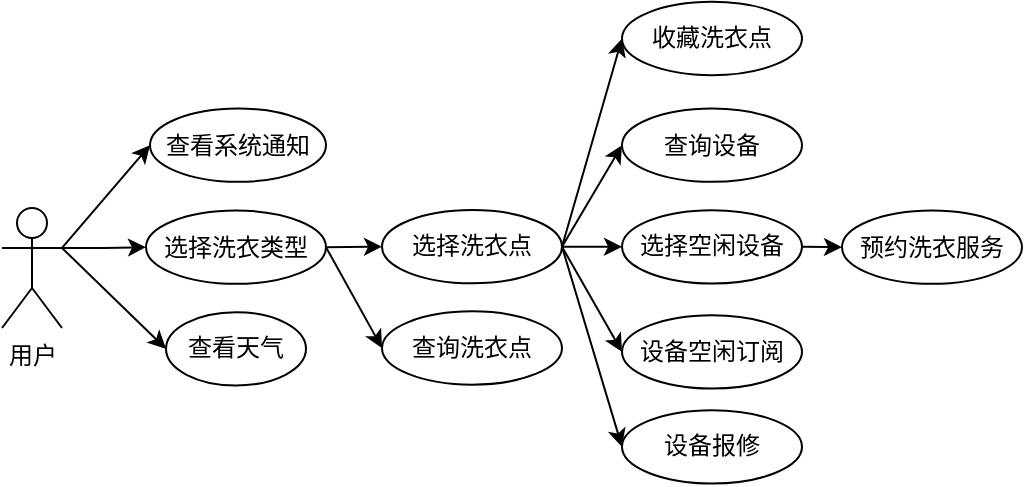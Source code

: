 <mxfile version="26.2.13">
  <diagram name="第 1 页" id="bXbiH3EwShpQN_3dVzvC">
    <mxGraphModel dx="1044" dy="562" grid="1" gridSize="10" guides="1" tooltips="1" connect="1" arrows="1" fold="1" page="1" pageScale="1" pageWidth="827" pageHeight="1169" math="0" shadow="0">
      <root>
        <mxCell id="0" />
        <mxCell id="1" parent="0" />
        <mxCell id="0HjXq0CEjoln_zBARy2v-10" style="edgeStyle=orthogonalEdgeStyle;rounded=0;orthogonalLoop=1;jettySize=auto;html=1;exitX=1;exitY=0.333;exitDx=0;exitDy=0;exitPerimeter=0;entryX=0;entryY=0.5;entryDx=0;entryDy=0;" parent="1" source="rSCCLJno3e1j1hXcmhqp-1" target="rSCCLJno3e1j1hXcmhqp-6" edge="1">
          <mxGeometry relative="1" as="geometry" />
        </mxCell>
        <mxCell id="0HjXq0CEjoln_zBARy2v-11" style="edgeStyle=none;rounded=0;orthogonalLoop=1;jettySize=auto;html=1;exitX=1;exitY=0.333;exitDx=0;exitDy=0;exitPerimeter=0;entryX=0;entryY=0.5;entryDx=0;entryDy=0;" parent="1" source="rSCCLJno3e1j1hXcmhqp-1" target="rSCCLJno3e1j1hXcmhqp-4" edge="1">
          <mxGeometry relative="1" as="geometry" />
        </mxCell>
        <mxCell id="0HjXq0CEjoln_zBARy2v-12" style="edgeStyle=none;rounded=0;orthogonalLoop=1;jettySize=auto;html=1;exitX=1;exitY=0.333;exitDx=0;exitDy=0;exitPerimeter=0;entryX=0;entryY=0.5;entryDx=0;entryDy=0;" parent="1" source="rSCCLJno3e1j1hXcmhqp-1" target="rSCCLJno3e1j1hXcmhqp-7" edge="1">
          <mxGeometry relative="1" as="geometry" />
        </mxCell>
        <mxCell id="rSCCLJno3e1j1hXcmhqp-1" value="用户" style="shape=umlActor;verticalLabelPosition=bottom;verticalAlign=top;html=1;outlineConnect=0;" parent="1" vertex="1">
          <mxGeometry x="140" y="120.0" width="30" height="60" as="geometry" />
        </mxCell>
        <mxCell id="rSCCLJno3e1j1hXcmhqp-4" value="查看系统通知" style="ellipse;whiteSpace=wrap;html=1;" parent="1" vertex="1">
          <mxGeometry x="214" y="70.26" width="88" height="36.67" as="geometry" />
        </mxCell>
        <mxCell id="0HjXq0CEjoln_zBARy2v-13" style="edgeStyle=none;rounded=0;orthogonalLoop=1;jettySize=auto;html=1;exitX=1;exitY=0.5;exitDx=0;exitDy=0;entryX=0;entryY=0.5;entryDx=0;entryDy=0;" parent="1" source="rSCCLJno3e1j1hXcmhqp-6" target="0HjXq0CEjoln_zBARy2v-2" edge="1">
          <mxGeometry relative="1" as="geometry" />
        </mxCell>
        <mxCell id="0HjXq0CEjoln_zBARy2v-14" style="edgeStyle=none;rounded=0;orthogonalLoop=1;jettySize=auto;html=1;exitX=1;exitY=0.5;exitDx=0;exitDy=0;entryX=0;entryY=0.5;entryDx=0;entryDy=0;" parent="1" source="rSCCLJno3e1j1hXcmhqp-6" target="0HjXq0CEjoln_zBARy2v-4" edge="1">
          <mxGeometry relative="1" as="geometry" />
        </mxCell>
        <mxCell id="rSCCLJno3e1j1hXcmhqp-6" value="选择洗衣类型" style="ellipse;whiteSpace=wrap;html=1;" parent="1" vertex="1">
          <mxGeometry x="212" y="121.26" width="90" height="36.67" as="geometry" />
        </mxCell>
        <mxCell id="rSCCLJno3e1j1hXcmhqp-7" value="查看天气" style="ellipse;whiteSpace=wrap;html=1;" parent="1" vertex="1">
          <mxGeometry x="222" y="172.09" width="70" height="36.67" as="geometry" />
        </mxCell>
        <mxCell id="0HjXq0CEjoln_zBARy2v-1" value="查询设备" style="ellipse;whiteSpace=wrap;html=1;" parent="1" vertex="1">
          <mxGeometry x="450" y="70.26" width="90" height="36.67" as="geometry" />
        </mxCell>
        <mxCell id="0HjXq0CEjoln_zBARy2v-15" style="edgeStyle=none;rounded=0;orthogonalLoop=1;jettySize=auto;html=1;exitX=1;exitY=0.5;exitDx=0;exitDy=0;entryX=0;entryY=0.5;entryDx=0;entryDy=0;" parent="1" source="0HjXq0CEjoln_zBARy2v-2" target="0HjXq0CEjoln_zBARy2v-5" edge="1">
          <mxGeometry relative="1" as="geometry" />
        </mxCell>
        <mxCell id="0HjXq0CEjoln_zBARy2v-16" style="edgeStyle=none;rounded=0;orthogonalLoop=1;jettySize=auto;html=1;exitX=1;exitY=0.5;exitDx=0;exitDy=0;entryX=0;entryY=0.5;entryDx=0;entryDy=0;" parent="1" source="0HjXq0CEjoln_zBARy2v-2" target="0HjXq0CEjoln_zBARy2v-1" edge="1">
          <mxGeometry relative="1" as="geometry" />
        </mxCell>
        <mxCell id="0HjXq0CEjoln_zBARy2v-17" style="edgeStyle=none;rounded=0;orthogonalLoop=1;jettySize=auto;html=1;exitX=1;exitY=0.5;exitDx=0;exitDy=0;entryX=0;entryY=0.5;entryDx=0;entryDy=0;" parent="1" source="0HjXq0CEjoln_zBARy2v-2" target="0HjXq0CEjoln_zBARy2v-9" edge="1">
          <mxGeometry relative="1" as="geometry" />
        </mxCell>
        <mxCell id="0HjXq0CEjoln_zBARy2v-18" style="edgeStyle=none;rounded=0;orthogonalLoop=1;jettySize=auto;html=1;exitX=1;exitY=0.5;exitDx=0;exitDy=0;entryX=0;entryY=0.5;entryDx=0;entryDy=0;" parent="1" source="0HjXq0CEjoln_zBARy2v-2" target="0HjXq0CEjoln_zBARy2v-7" edge="1">
          <mxGeometry relative="1" as="geometry" />
        </mxCell>
        <mxCell id="0HjXq0CEjoln_zBARy2v-19" style="edgeStyle=none;rounded=0;orthogonalLoop=1;jettySize=auto;html=1;exitX=1;exitY=0.5;exitDx=0;exitDy=0;entryX=0;entryY=0.5;entryDx=0;entryDy=0;" parent="1" source="0HjXq0CEjoln_zBARy2v-2" target="0HjXq0CEjoln_zBARy2v-6" edge="1">
          <mxGeometry relative="1" as="geometry" />
        </mxCell>
        <mxCell id="0HjXq0CEjoln_zBARy2v-2" value="选择洗衣点" style="ellipse;whiteSpace=wrap;html=1;" parent="1" vertex="1">
          <mxGeometry x="330" y="121" width="90" height="36.67" as="geometry" />
        </mxCell>
        <mxCell id="0HjXq0CEjoln_zBARy2v-4" value="查询洗衣点" style="ellipse;whiteSpace=wrap;html=1;" parent="1" vertex="1">
          <mxGeometry x="330" y="171.67" width="90" height="36.67" as="geometry" />
        </mxCell>
        <mxCell id="0HjXq0CEjoln_zBARy2v-5" value="收藏洗衣点" style="ellipse;whiteSpace=wrap;html=1;" parent="1" vertex="1">
          <mxGeometry x="450" y="16.92" width="90" height="36.67" as="geometry" />
        </mxCell>
        <mxCell id="0HjXq0CEjoln_zBARy2v-6" value="设备报修" style="ellipse;whiteSpace=wrap;html=1;" parent="1" vertex="1">
          <mxGeometry x="450" y="221.09" width="90" height="36.67" as="geometry" />
        </mxCell>
        <mxCell id="0HjXq0CEjoln_zBARy2v-7" value="设备空闲订阅" style="ellipse;whiteSpace=wrap;html=1;" parent="1" vertex="1">
          <mxGeometry x="450" y="173.59" width="90" height="36.67" as="geometry" />
        </mxCell>
        <mxCell id="0HjXq0CEjoln_zBARy2v-8" value="预约洗衣服务" style="ellipse;whiteSpace=wrap;html=1;" parent="1" vertex="1">
          <mxGeometry x="560" y="121.26" width="90" height="36.67" as="geometry" />
        </mxCell>
        <mxCell id="0HjXq0CEjoln_zBARy2v-20" style="edgeStyle=none;rounded=0;orthogonalLoop=1;jettySize=auto;html=1;exitX=1;exitY=0.5;exitDx=0;exitDy=0;entryX=0;entryY=0.5;entryDx=0;entryDy=0;" parent="1" source="0HjXq0CEjoln_zBARy2v-9" target="0HjXq0CEjoln_zBARy2v-8" edge="1">
          <mxGeometry relative="1" as="geometry" />
        </mxCell>
        <mxCell id="0HjXq0CEjoln_zBARy2v-9" value="选择空闲设备" style="ellipse;whiteSpace=wrap;html=1;" parent="1" vertex="1">
          <mxGeometry x="450" y="121.09" width="90" height="36.67" as="geometry" />
        </mxCell>
      </root>
    </mxGraphModel>
  </diagram>
</mxfile>
